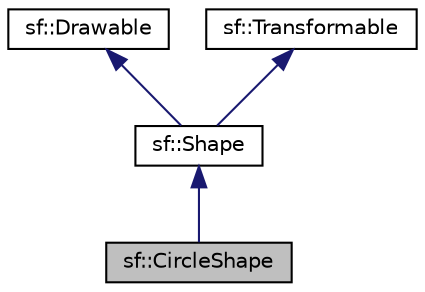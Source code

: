 digraph "sf::CircleShape"
{
 // LATEX_PDF_SIZE
  edge [fontname="Helvetica",fontsize="10",labelfontname="Helvetica",labelfontsize="10"];
  node [fontname="Helvetica",fontsize="10",shape=record];
  Node1 [label="sf::CircleShape",height=0.2,width=0.4,color="black", fillcolor="grey75", style="filled", fontcolor="black",tooltip="Specialized shape representing a circle."];
  Node2 -> Node1 [dir="back",color="midnightblue",fontsize="10",style="solid",fontname="Helvetica"];
  Node2 [label="sf::Shape",height=0.2,width=0.4,color="black", fillcolor="white", style="filled",URL="$dd/d35/classsf_1_1Shape.html",tooltip="Base class for textured shapes with outline."];
  Node3 -> Node2 [dir="back",color="midnightblue",fontsize="10",style="solid",fontname="Helvetica"];
  Node3 [label="sf::Drawable",height=0.2,width=0.4,color="black", fillcolor="white", style="filled",URL="$d1/ddd/classsf_1_1Drawable.html",tooltip="Abstract base class for objects that can be drawn to a render target."];
  Node4 -> Node2 [dir="back",color="midnightblue",fontsize="10",style="solid",fontname="Helvetica"];
  Node4 [label="sf::Transformable",height=0.2,width=0.4,color="black", fillcolor="white", style="filled",URL="$df/dc5/classsf_1_1Transformable.html",tooltip="Decomposed transform defined by a position, a rotation and a scale."];
}
